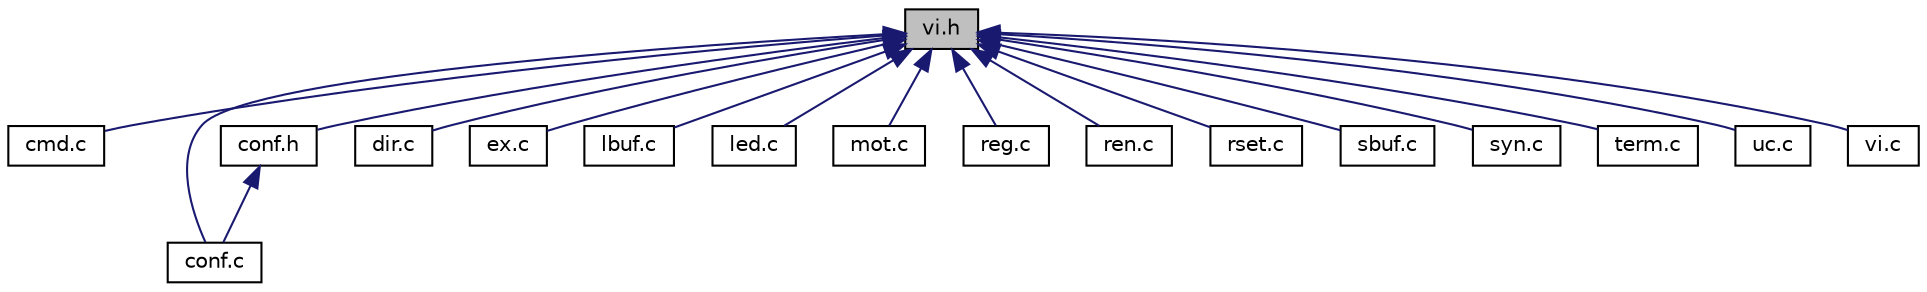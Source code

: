 digraph "vi.h"
{
 // INTERACTIVE_SVG=YES
 // LATEX_PDF_SIZE
  edge [fontname="Helvetica",fontsize="10",labelfontname="Helvetica",labelfontsize="10"];
  node [fontname="Helvetica",fontsize="10",shape=record];
  Node1 [label="vi.h",height=0.2,width=0.4,color="black", fillcolor="grey75", style="filled", fontcolor="black",tooltip=" "];
  Node1 -> Node2 [dir="back",color="midnightblue",fontsize="10",style="solid",fontname="Helvetica"];
  Node2 [label="cmd.c",height=0.2,width=0.4,color="black", fillcolor="white", style="filled",URL="$cmd_8c.html",tooltip=" "];
  Node1 -> Node3 [dir="back",color="midnightblue",fontsize="10",style="solid",fontname="Helvetica"];
  Node3 [label="conf.c",height=0.2,width=0.4,color="black", fillcolor="white", style="filled",URL="$conf_8c.html",tooltip=" "];
  Node1 -> Node4 [dir="back",color="midnightblue",fontsize="10",style="solid",fontname="Helvetica"];
  Node4 [label="conf.h",height=0.2,width=0.4,color="black", fillcolor="white", style="filled",URL="$conf_8h.html",tooltip=" "];
  Node4 -> Node3 [dir="back",color="midnightblue",fontsize="10",style="solid",fontname="Helvetica"];
  Node1 -> Node5 [dir="back",color="midnightblue",fontsize="10",style="solid",fontname="Helvetica"];
  Node5 [label="dir.c",height=0.2,width=0.4,color="black", fillcolor="white", style="filled",URL="$dir_8c.html",tooltip=" "];
  Node1 -> Node6 [dir="back",color="midnightblue",fontsize="10",style="solid",fontname="Helvetica"];
  Node6 [label="ex.c",height=0.2,width=0.4,color="black", fillcolor="white", style="filled",URL="$ex_8c.html",tooltip=" "];
  Node1 -> Node7 [dir="back",color="midnightblue",fontsize="10",style="solid",fontname="Helvetica"];
  Node7 [label="lbuf.c",height=0.2,width=0.4,color="black", fillcolor="white", style="filled",URL="$lbuf_8c.html",tooltip=" "];
  Node1 -> Node8 [dir="back",color="midnightblue",fontsize="10",style="solid",fontname="Helvetica"];
  Node8 [label="led.c",height=0.2,width=0.4,color="black", fillcolor="white", style="filled",URL="$led_8c.html",tooltip=" "];
  Node1 -> Node9 [dir="back",color="midnightblue",fontsize="10",style="solid",fontname="Helvetica"];
  Node9 [label="mot.c",height=0.2,width=0.4,color="black", fillcolor="white", style="filled",URL="$mot_8c.html",tooltip=" "];
  Node1 -> Node10 [dir="back",color="midnightblue",fontsize="10",style="solid",fontname="Helvetica"];
  Node10 [label="reg.c",height=0.2,width=0.4,color="black", fillcolor="white", style="filled",URL="$reg_8c.html",tooltip=" "];
  Node1 -> Node11 [dir="back",color="midnightblue",fontsize="10",style="solid",fontname="Helvetica"];
  Node11 [label="ren.c",height=0.2,width=0.4,color="black", fillcolor="white", style="filled",URL="$ren_8c.html",tooltip=" "];
  Node1 -> Node12 [dir="back",color="midnightblue",fontsize="10",style="solid",fontname="Helvetica"];
  Node12 [label="rset.c",height=0.2,width=0.4,color="black", fillcolor="white", style="filled",URL="$rset_8c.html",tooltip=" "];
  Node1 -> Node13 [dir="back",color="midnightblue",fontsize="10",style="solid",fontname="Helvetica"];
  Node13 [label="sbuf.c",height=0.2,width=0.4,color="black", fillcolor="white", style="filled",URL="$sbuf_8c.html",tooltip=" "];
  Node1 -> Node14 [dir="back",color="midnightblue",fontsize="10",style="solid",fontname="Helvetica"];
  Node14 [label="syn.c",height=0.2,width=0.4,color="black", fillcolor="white", style="filled",URL="$syn_8c.html",tooltip=" "];
  Node1 -> Node15 [dir="back",color="midnightblue",fontsize="10",style="solid",fontname="Helvetica"];
  Node15 [label="term.c",height=0.2,width=0.4,color="black", fillcolor="white", style="filled",URL="$term_8c.html",tooltip=" "];
  Node1 -> Node16 [dir="back",color="midnightblue",fontsize="10",style="solid",fontname="Helvetica"];
  Node16 [label="uc.c",height=0.2,width=0.4,color="black", fillcolor="white", style="filled",URL="$uc_8c.html",tooltip=" "];
  Node1 -> Node17 [dir="back",color="midnightblue",fontsize="10",style="solid",fontname="Helvetica"];
  Node17 [label="vi.c",height=0.2,width=0.4,color="black", fillcolor="white", style="filled",URL="$vi_8c.html",tooltip=" "];
}
